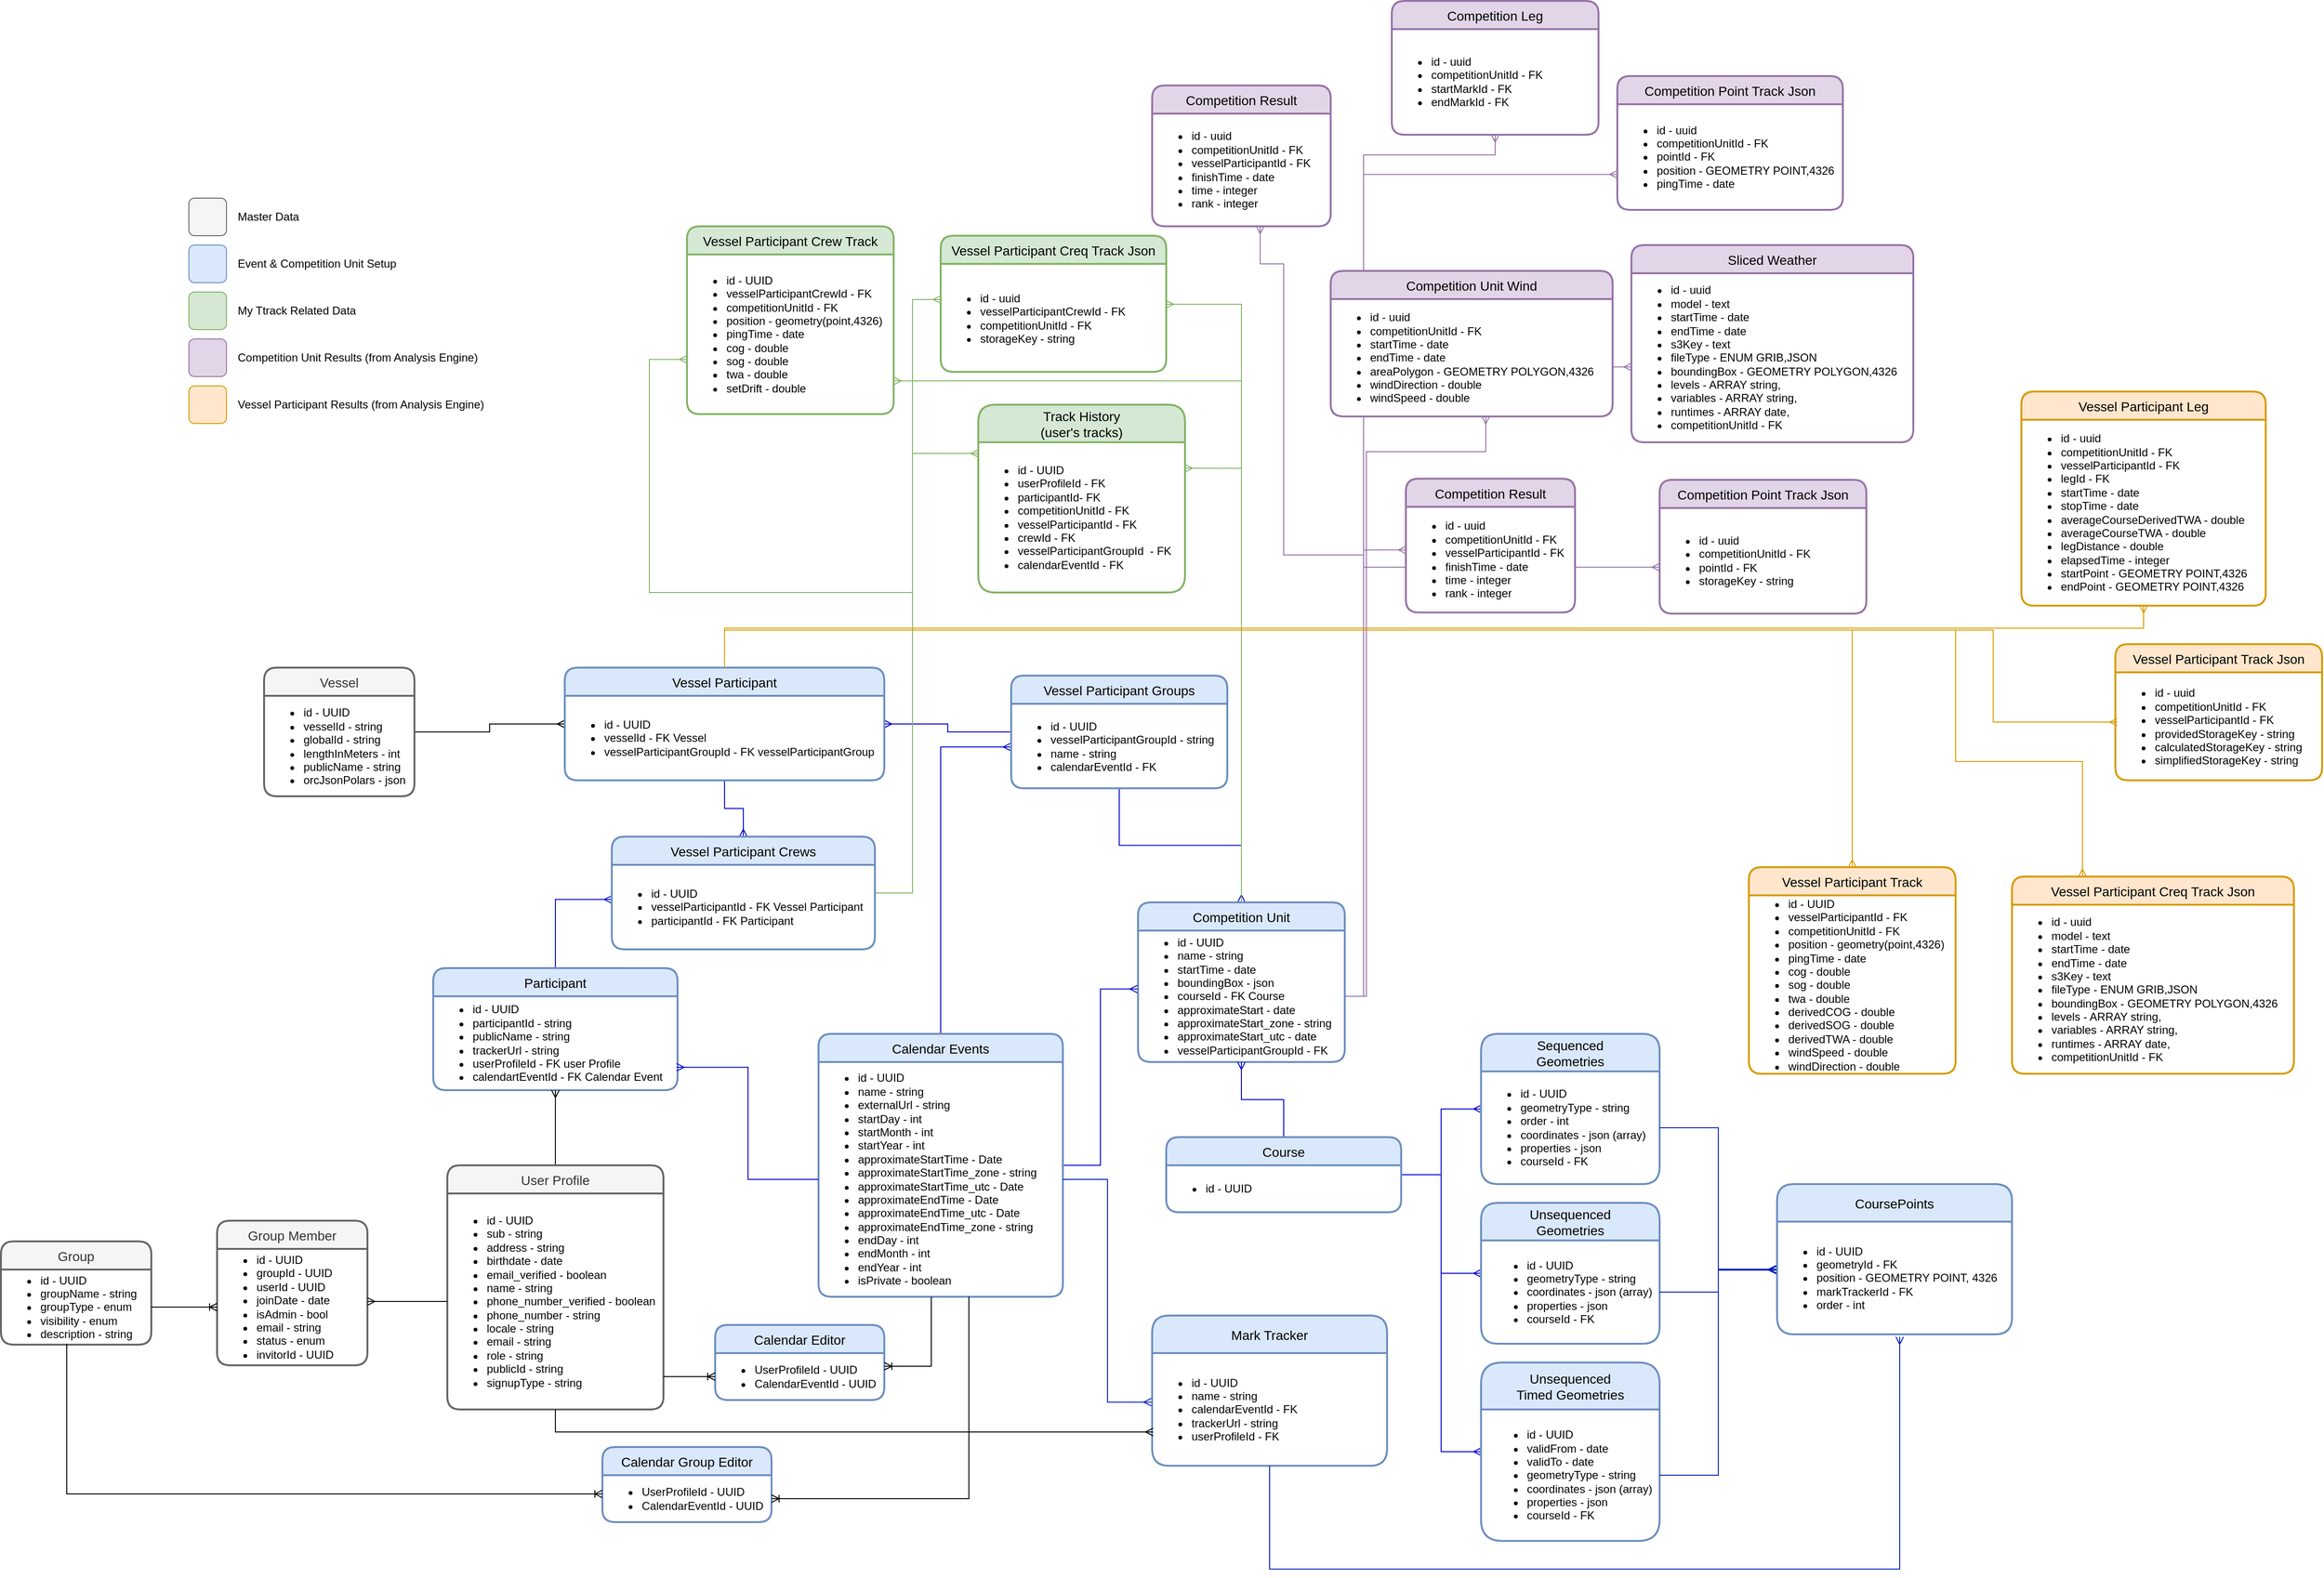 <mxfile version="15.6.1" type="browser"><diagram id="WmywexzCL6iIWD9VYVAg" name="Page-1"><mxGraphModel dx="2912" dy="1122" grid="1" gridSize="10" guides="1" tooltips="1" connect="1" arrows="1" fold="1" page="1" pageScale="1" pageWidth="850" pageHeight="1100" math="0" shadow="0"><root><mxCell id="0"/><mxCell id="1" parent="0"/><mxCell id="kNuiL7cJ9VpZpc-rgy31-1" style="edgeStyle=orthogonalEdgeStyle;rounded=0;orthogonalLoop=1;jettySize=auto;html=1;entryX=0;entryY=0.5;entryDx=0;entryDy=0;endArrow=ERmany;endFill=0;" parent="1" source="kNuiL7cJ9VpZpc-rgy31-2" target="kNuiL7cJ9VpZpc-rgy31-69" edge="1"><mxGeometry relative="1" as="geometry"/></mxCell><mxCell id="kNuiL7cJ9VpZpc-rgy31-2" value="Vessel" style="swimlane;childLayout=stackLayout;horizontal=1;startSize=30;horizontalStack=0;rounded=1;fontSize=14;fontStyle=0;strokeWidth=2;resizeParent=0;resizeLast=1;shadow=0;dashed=0;align=center;expand=1;treeFolding=0;fillColor=#f5f5f5;strokeColor=#666666;swimlaneFillColor=#ffffff;fontColor=#333333;" parent="1" vertex="1"><mxGeometry x="-90" y="900" width="160" height="137" as="geometry"><mxRectangle y="160" width="60" height="30" as="alternateBounds"/></mxGeometry></mxCell><mxCell id="kNuiL7cJ9VpZpc-rgy31-3" value="&lt;ul&gt;&lt;li&gt;id - UUID&lt;/li&gt;&lt;li&gt;vesselId - string&lt;/li&gt;&lt;li&gt;globalId - string&lt;/li&gt;&lt;li&gt;lengthInMeters - int&lt;/li&gt;&lt;li&gt;publicName - string&lt;/li&gt;&lt;li&gt;orcJsonPolars - json&lt;/li&gt;&lt;/ul&gt;" style="text;html=1;align=left;verticalAlign=middle;resizable=0;points=[];autosize=1;" parent="kNuiL7cJ9VpZpc-rgy31-2" vertex="1"><mxGeometry y="30" width="160" height="107" as="geometry"/></mxCell><mxCell id="kNuiL7cJ9VpZpc-rgy31-4" style="edgeStyle=orthogonalEdgeStyle;rounded=0;orthogonalLoop=1;jettySize=auto;html=1;entryX=1;entryY=0.5;entryDx=0;entryDy=0;endArrow=ERmany;endFill=0;strokeColor=#0000CC;" parent="1" source="kNuiL7cJ9VpZpc-rgy31-81" target="kNuiL7cJ9VpZpc-rgy31-69" edge="1"><mxGeometry relative="1" as="geometry"/></mxCell><mxCell id="kNuiL7cJ9VpZpc-rgy31-5" style="edgeStyle=orthogonalEdgeStyle;rounded=0;orthogonalLoop=1;jettySize=auto;html=1;entryX=0.5;entryY=1;entryDx=0;entryDy=0;startArrow=ERmany;startFill=0;endArrow=none;endFill=0;strokeColor=#0000CC;" parent="1" source="kNuiL7cJ9VpZpc-rgy31-13" target="kNuiL7cJ9VpZpc-rgy31-81" edge="1"><mxGeometry relative="1" as="geometry"/></mxCell><mxCell id="kNuiL7cJ9VpZpc-rgy31-6" style="edgeStyle=orthogonalEdgeStyle;rounded=0;orthogonalLoop=1;jettySize=auto;html=1;entryX=1;entryY=0.173;entryDx=0;entryDy=0;entryPerimeter=0;endArrow=ERmany;endFill=0;strokeColor=#82b366;fillColor=#d5e8d4;" parent="1" source="kNuiL7cJ9VpZpc-rgy31-13" target="kNuiL7cJ9VpZpc-rgy31-44" edge="1"><mxGeometry relative="1" as="geometry"><Array as="points"><mxPoint x="950" y="688"/></Array></mxGeometry></mxCell><mxCell id="kNuiL7cJ9VpZpc-rgy31-7" style="edgeStyle=orthogonalEdgeStyle;rounded=0;orthogonalLoop=1;jettySize=auto;html=1;entryX=1;entryY=0.374;entryDx=0;entryDy=0;entryPerimeter=0;endArrow=ERmany;endFill=0;strokeColor=#82b366;fillColor=#d5e8d4;" parent="1" source="kNuiL7cJ9VpZpc-rgy31-13" target="kNuiL7cJ9VpZpc-rgy31-54" edge="1"><mxGeometry relative="1" as="geometry"/></mxCell><mxCell id="kNuiL7cJ9VpZpc-rgy31-8" style="edgeStyle=orthogonalEdgeStyle;rounded=0;orthogonalLoop=1;jettySize=auto;html=1;entryX=1;entryY=0.792;entryDx=0;entryDy=0;entryPerimeter=0;endArrow=ERmany;endFill=0;strokeColor=#82b366;fillColor=#d5e8d4;" parent="1" source="kNuiL7cJ9VpZpc-rgy31-13" target="kNuiL7cJ9VpZpc-rgy31-46" edge="1"><mxGeometry relative="1" as="geometry"><Array as="points"><mxPoint x="950" y="595"/></Array></mxGeometry></mxCell><mxCell id="kNuiL7cJ9VpZpc-rgy31-9" style="edgeStyle=orthogonalEdgeStyle;rounded=0;orthogonalLoop=1;jettySize=auto;html=1;endArrow=ERmany;endFill=0;strokeColor=#9673a6;fillColor=#e1d5e7;" parent="1" source="kNuiL7cJ9VpZpc-rgy31-13" target="kNuiL7cJ9VpZpc-rgy31-79" edge="1"><mxGeometry relative="1" as="geometry"><mxPoint x="1210" y="640" as="targetPoint"/><Array as="points"><mxPoint x="1083" y="1250"/><mxPoint x="1083" y="670"/><mxPoint x="1210" y="670"/></Array></mxGeometry></mxCell><mxCell id="kNuiL7cJ9VpZpc-rgy31-10" style="edgeStyle=orthogonalEdgeStyle;rounded=0;orthogonalLoop=1;jettySize=auto;html=1;endArrow=ERmany;endFill=0;strokeColor=#9673a6;fillColor=#e1d5e7;" parent="1" source="kNuiL7cJ9VpZpc-rgy31-13" target="kNuiL7cJ9VpZpc-rgy31-77" edge="1"><mxGeometry relative="1" as="geometry"><mxPoint x="999" y="403" as="targetPoint"/><Array as="points"><mxPoint x="1080" y="1250"/><mxPoint x="1080" y="780"/><mxPoint x="995" y="780"/><mxPoint x="995" y="470"/><mxPoint x="970" y="470"/></Array></mxGeometry></mxCell><mxCell id="kNuiL7cJ9VpZpc-rgy31-11" style="edgeStyle=orthogonalEdgeStyle;rounded=0;orthogonalLoop=1;jettySize=auto;html=1;entryX=0;entryY=0.664;entryDx=0;entryDy=0;entryPerimeter=0;endArrow=ERmany;endFill=0;strokeColor=#9673a6;fillColor=#e1d5e7;" parent="1" source="kNuiL7cJ9VpZpc-rgy31-13" target="kNuiL7cJ9VpZpc-rgy31-62" edge="1"><mxGeometry relative="1" as="geometry"><Array as="points"><mxPoint x="1080" y="1250"/><mxPoint x="1080" y="375"/></Array></mxGeometry></mxCell><mxCell id="kNuiL7cJ9VpZpc-rgy31-12" style="edgeStyle=orthogonalEdgeStyle;rounded=0;orthogonalLoop=1;jettySize=auto;html=1;entryX=0;entryY=0.554;entryDx=0;entryDy=0;entryPerimeter=0;endArrow=ERmany;endFill=0;strokeColor=#9673a6;fillColor=#e1d5e7;" parent="1" source="kNuiL7cJ9VpZpc-rgy31-13" target="kNuiL7cJ9VpZpc-rgy31-56" edge="1"><mxGeometry relative="1" as="geometry"><Array as="points"><mxPoint x="1080" y="1250"/><mxPoint x="1080" y="580"/></Array></mxGeometry></mxCell><mxCell id="kNuiL7cJ9VpZpc-rgy31-13" value="Competition Unit" style="swimlane;childLayout=stackLayout;horizontal=1;startSize=30;horizontalStack=0;rounded=1;fontSize=14;fontStyle=0;strokeWidth=2;resizeParent=0;resizeLast=1;shadow=0;dashed=0;align=center;expand=1;treeFolding=0;fillColor=#dae8fc;strokeColor=#6c8ebf;swimlaneFillColor=#ffffff;" parent="1" vertex="1"><mxGeometry x="840" y="1150" width="220" height="170" as="geometry"/></mxCell><mxCell id="kNuiL7cJ9VpZpc-rgy31-14" value="&lt;ul&gt;&lt;li&gt;id - UUID&lt;/li&gt;&lt;li&gt;name - string&lt;/li&gt;&lt;li&gt;startTime - date&lt;/li&gt;&lt;li&gt;boundingBox - json&lt;/li&gt;&lt;li&gt;courseId - FK Course&lt;/li&gt;&lt;li&gt;approximateStart - date&lt;/li&gt;&lt;li&gt;approximateStart_zone - string&lt;/li&gt;&lt;li&gt;approximateStart_utc - date&lt;/li&gt;&lt;li&gt;vesselParticipantGroupId - FK&amp;nbsp;&lt;/li&gt;&lt;/ul&gt;" style="text;html=1;align=left;verticalAlign=middle;resizable=0;points=[];autosize=1;" parent="kNuiL7cJ9VpZpc-rgy31-13" vertex="1"><mxGeometry y="30" width="220" height="140" as="geometry"/></mxCell><mxCell id="kNuiL7cJ9VpZpc-rgy31-15" style="edgeStyle=orthogonalEdgeStyle;rounded=0;orthogonalLoop=1;jettySize=auto;html=1;entryX=-0.003;entryY=0.445;entryDx=0;entryDy=0;entryPerimeter=0;endArrow=ERmany;endFill=0;strokeColor=#0000CC;" parent="1" source="kNuiL7cJ9VpZpc-rgy31-17" target="kNuiL7cJ9VpZpc-rgy31-14" edge="1"><mxGeometry relative="1" as="geometry"/></mxCell><mxCell id="kNuiL7cJ9VpZpc-rgy31-16" style="edgeStyle=orthogonalEdgeStyle;rounded=0;orthogonalLoop=1;jettySize=auto;html=1;entryX=-0.002;entryY=0.511;entryDx=0;entryDy=0;entryPerimeter=0;endArrow=ERmany;endFill=0;strokeColor=#0000CC;" parent="1" source="kNuiL7cJ9VpZpc-rgy31-17" target="kNuiL7cJ9VpZpc-rgy31-82" edge="1"><mxGeometry relative="1" as="geometry"/></mxCell><mxCell id="kNuiL7cJ9VpZpc-rgy31-17" value="Calendar Events" style="swimlane;childLayout=stackLayout;horizontal=1;startSize=30;horizontalStack=0;rounded=1;fontSize=14;fontStyle=0;strokeWidth=2;resizeParent=0;resizeLast=1;shadow=0;dashed=0;align=center;expand=1;treeFolding=0;fillColor=#dae8fc;strokeColor=#6c8ebf;swimlaneFillColor=#ffffff;" parent="1" vertex="1"><mxGeometry x="500" y="1290" width="260" height="280" as="geometry"><mxRectangle x="200" y="360" width="130" height="30" as="alternateBounds"/></mxGeometry></mxCell><mxCell id="kNuiL7cJ9VpZpc-rgy31-18" value="&lt;ul&gt;&lt;li&gt;id - UUID&lt;/li&gt;&lt;li&gt;name - string&lt;/li&gt;&lt;li&gt;externalUrl - string&lt;/li&gt;&lt;li&gt;startDay - int&lt;/li&gt;&lt;li&gt;startMonth - int&lt;/li&gt;&lt;li&gt;startYear - int&lt;/li&gt;&lt;li&gt;approximateStartTime - Date&lt;/li&gt;&lt;li&gt;approximateStartTime_zone - string&lt;/li&gt;&lt;li&gt;approximateStartTime_utc - Date&lt;/li&gt;&lt;li&gt;approximateEndTime - Date&lt;/li&gt;&lt;li&gt;approximateEndTime_utc - Date&lt;/li&gt;&lt;li&gt;approximateEndTime_zone - string&lt;/li&gt;&lt;li&gt;endDay - int&lt;/li&gt;&lt;li&gt;endMonth - int&lt;/li&gt;&lt;li&gt;endYear - int&lt;br&gt;&lt;/li&gt;&lt;li&gt;isPrivate - boolean&lt;/li&gt;&lt;/ul&gt;" style="text;html=1;align=left;verticalAlign=middle;resizable=0;points=[];autosize=1;" parent="kNuiL7cJ9VpZpc-rgy31-17" vertex="1"><mxGeometry y="30" width="260" height="250" as="geometry"/></mxCell><mxCell id="kNuiL7cJ9VpZpc-rgy31-19" style="edgeStyle=orthogonalEdgeStyle;rounded=0;orthogonalLoop=1;jettySize=auto;html=1;entryX=0.5;entryY=1;entryDx=0;entryDy=0;endArrow=ERmany;endFill=0;strokeColor=#0000CC;" parent="1" source="kNuiL7cJ9VpZpc-rgy31-23" target="kNuiL7cJ9VpZpc-rgy31-13" edge="1"><mxGeometry relative="1" as="geometry"/></mxCell><mxCell id="kNuiL7cJ9VpZpc-rgy31-20" style="edgeStyle=orthogonalEdgeStyle;rounded=0;orthogonalLoop=1;jettySize=auto;html=1;entryX=0;entryY=0.5;entryDx=0;entryDy=0;endArrow=ERmany;endFill=0;strokeColor=#0000CC;" parent="1" source="kNuiL7cJ9VpZpc-rgy31-23" target="kNuiL7cJ9VpZpc-rgy31-25" edge="1"><mxGeometry relative="1" as="geometry"/></mxCell><mxCell id="kNuiL7cJ9VpZpc-rgy31-21" style="edgeStyle=orthogonalEdgeStyle;rounded=0;orthogonalLoop=1;jettySize=auto;html=1;entryX=0;entryY=0.5;entryDx=0;entryDy=0;startArrow=none;startFill=0;endArrow=ERmany;endFill=0;strokeColor=#0000CC;" parent="1" source="kNuiL7cJ9VpZpc-rgy31-23" target="kNuiL7cJ9VpZpc-rgy31-33" edge="1"><mxGeometry relative="1" as="geometry"/></mxCell><mxCell id="kNuiL7cJ9VpZpc-rgy31-22" style="edgeStyle=orthogonalEdgeStyle;rounded=0;orthogonalLoop=1;jettySize=auto;html=1;entryX=0;entryY=0.5;entryDx=0;entryDy=0;startArrow=none;startFill=0;endArrow=ERmany;endFill=0;strokeColor=#0000CC;" parent="1" source="kNuiL7cJ9VpZpc-rgy31-23" target="kNuiL7cJ9VpZpc-rgy31-35" edge="1"><mxGeometry relative="1" as="geometry"/></mxCell><mxCell id="kNuiL7cJ9VpZpc-rgy31-23" value="Course" style="swimlane;childLayout=stackLayout;horizontal=1;startSize=30;horizontalStack=0;rounded=1;fontSize=14;fontStyle=0;strokeWidth=2;resizeParent=0;resizeLast=1;shadow=0;dashed=0;align=center;expand=1;treeFolding=0;fillColor=#dae8fc;strokeColor=#6c8ebf;swimlaneFillColor=#ffffff;" parent="1" vertex="1"><mxGeometry x="870" y="1400" width="250" height="80" as="geometry"/></mxCell><mxCell id="kNuiL7cJ9VpZpc-rgy31-24" value="&lt;ul&gt;&lt;li&gt;id - UUID&lt;/li&gt;&lt;/ul&gt;" style="text;html=1;align=left;verticalAlign=middle;resizable=0;points=[];autosize=1;" parent="kNuiL7cJ9VpZpc-rgy31-23" vertex="1"><mxGeometry y="30" width="250" height="50" as="geometry"/></mxCell><mxCell id="kNuiL7cJ9VpZpc-rgy31-25" value="Sequenced&#10;Geometries" style="swimlane;childLayout=stackLayout;horizontal=1;startSize=40;horizontalStack=0;rounded=1;fontSize=14;fontStyle=0;strokeWidth=2;resizeParent=0;resizeLast=1;shadow=0;dashed=0;align=center;expand=1;treeFolding=0;fillColor=#dae8fc;strokeColor=#6c8ebf;swimlaneFillColor=#ffffff;" parent="1" vertex="1"><mxGeometry x="1205" y="1290" width="190" height="160" as="geometry"/></mxCell><mxCell id="kNuiL7cJ9VpZpc-rgy31-26" value="&lt;ul&gt;&lt;li&gt;id - UUID&lt;/li&gt;&lt;li&gt;geometryType - string&lt;/li&gt;&lt;li&gt;order - int&lt;/li&gt;&lt;li&gt;coordinates - json (array)&lt;/li&gt;&lt;li&gt;properties - json&lt;/li&gt;&lt;li&gt;courseId - FK&lt;/li&gt;&lt;/ul&gt;" style="text;html=1;align=left;verticalAlign=middle;resizable=0;points=[];autosize=1;" parent="kNuiL7cJ9VpZpc-rgy31-25" vertex="1"><mxGeometry y="40" width="190" height="120" as="geometry"/></mxCell><mxCell id="kNuiL7cJ9VpZpc-rgy31-27" style="edgeStyle=orthogonalEdgeStyle;rounded=0;orthogonalLoop=1;jettySize=auto;html=1;entryX=0;entryY=0.41;entryDx=0;entryDy=0;entryPerimeter=0;endArrow=ERmany;endFill=0;strokeColor=#0000CC;" parent="1" source="kNuiL7cJ9VpZpc-rgy31-28" target="kNuiL7cJ9VpZpc-rgy31-41" edge="1"><mxGeometry relative="1" as="geometry"/></mxCell><mxCell id="kNuiL7cJ9VpZpc-rgy31-28" value="Participant" style="swimlane;childLayout=stackLayout;horizontal=1;startSize=30;horizontalStack=0;rounded=1;fontSize=14;fontStyle=0;strokeWidth=2;resizeParent=0;resizeLast=1;shadow=0;dashed=0;align=center;expand=1;treeFolding=0;fillColor=#dae8fc;strokeColor=#6c8ebf;swimlaneFillColor=#ffffff;" parent="1" vertex="1"><mxGeometry x="90" y="1220" width="260" height="130" as="geometry"><mxRectangle x="40" y="360" width="60" height="30" as="alternateBounds"/></mxGeometry></mxCell><mxCell id="kNuiL7cJ9VpZpc-rgy31-29" value="&lt;ul&gt;&lt;li&gt;id - UUID&lt;/li&gt;&lt;li&gt;participantId - string&lt;/li&gt;&lt;li&gt;publicName - string&lt;/li&gt;&lt;li&gt;trackerUrl - string&lt;/li&gt;&lt;li&gt;userProfileId - FK user Profile&lt;/li&gt;&lt;li&gt;calendartEventId - FK Calendar Event&lt;/li&gt;&lt;/ul&gt;" style="text;html=1;align=left;verticalAlign=middle;resizable=0;points=[];autosize=1;" parent="kNuiL7cJ9VpZpc-rgy31-28" vertex="1"><mxGeometry y="30" width="260" height="100" as="geometry"/></mxCell><mxCell id="kNuiL7cJ9VpZpc-rgy31-30" style="edgeStyle=orthogonalEdgeStyle;rounded=0;orthogonalLoop=1;jettySize=auto;html=1;entryX=0.5;entryY=1;entryDx=0;entryDy=0;endArrow=ERmany;endFill=0;" parent="1" source="kNuiL7cJ9VpZpc-rgy31-31" target="kNuiL7cJ9VpZpc-rgy31-28" edge="1"><mxGeometry relative="1" as="geometry"/></mxCell><mxCell id="kNuiL7cJ9VpZpc-rgy31-31" value="User Profile" style="swimlane;childLayout=stackLayout;horizontal=1;startSize=30;horizontalStack=0;rounded=1;fontSize=14;fontStyle=0;strokeWidth=2;resizeParent=0;resizeLast=1;shadow=0;dashed=0;align=center;expand=1;treeFolding=0;fillColor=#f5f5f5;strokeColor=#666666;swimlaneFillColor=#ffffff;fontColor=#333333;" parent="1" vertex="1"><mxGeometry x="105" y="1430" width="230" height="260" as="geometry"><mxRectangle y="160" width="60" height="30" as="alternateBounds"/></mxGeometry></mxCell><mxCell id="kNuiL7cJ9VpZpc-rgy31-32" value="&lt;ul&gt;&lt;li&gt;id - UUID&lt;/li&gt;&lt;li&gt;sub - string&lt;/li&gt;&lt;li&gt;address - string&lt;/li&gt;&lt;li&gt;birthdate - date&lt;/li&gt;&lt;li&gt;email_verified - boolean&lt;/li&gt;&lt;li&gt;name - string&lt;/li&gt;&lt;li&gt;phone_number_verified - boolean&lt;/li&gt;&lt;li&gt;phone_number - string&lt;/li&gt;&lt;li&gt;locale - string&lt;/li&gt;&lt;li&gt;email - string&lt;/li&gt;&lt;li&gt;role - string&lt;/li&gt;&lt;li&gt;publicId - string&lt;/li&gt;&lt;li&gt;signupType - string&lt;/li&gt;&lt;/ul&gt;" style="text;html=1;align=left;verticalAlign=middle;resizable=0;points=[];autosize=1;" parent="kNuiL7cJ9VpZpc-rgy31-31" vertex="1"><mxGeometry y="30" width="230" height="230" as="geometry"/></mxCell><mxCell id="kNuiL7cJ9VpZpc-rgy31-33" value="Unsequenced&#10;Geometries" style="swimlane;childLayout=stackLayout;horizontal=1;startSize=40;horizontalStack=0;rounded=1;fontSize=14;fontStyle=0;strokeWidth=2;resizeParent=0;resizeLast=1;shadow=0;dashed=0;align=center;expand=1;treeFolding=0;fillColor=#dae8fc;strokeColor=#6c8ebf;swimlaneFillColor=#ffffff;" parent="1" vertex="1"><mxGeometry x="1205" y="1470" width="190" height="150" as="geometry"/></mxCell><mxCell id="kNuiL7cJ9VpZpc-rgy31-34" value="&lt;ul style=&quot;text-align: left&quot;&gt;&lt;li&gt;id - UUID&lt;/li&gt;&lt;li&gt;geometryType - string&lt;/li&gt;&lt;li&gt;coordinates - json (array)&lt;/li&gt;&lt;li&gt;properties - json&lt;/li&gt;&lt;li&gt;courseId - FK&lt;/li&gt;&lt;/ul&gt;" style="text;html=1;align=center;verticalAlign=middle;resizable=0;points=[];autosize=1;" parent="kNuiL7cJ9VpZpc-rgy31-33" vertex="1"><mxGeometry y="40" width="190" height="110" as="geometry"/></mxCell><mxCell id="kNuiL7cJ9VpZpc-rgy31-35" value="Unsequenced &#10;Timed Geometries" style="swimlane;childLayout=stackLayout;horizontal=1;startSize=50;horizontalStack=0;rounded=1;fontSize=14;fontStyle=0;strokeWidth=2;resizeParent=0;resizeLast=1;shadow=0;dashed=0;align=center;expand=1;treeFolding=0;fillColor=#dae8fc;strokeColor=#6c8ebf;swimlaneFillColor=#ffffff;" parent="1" vertex="1"><mxGeometry x="1205" y="1640" width="190" height="190" as="geometry"/></mxCell><mxCell id="kNuiL7cJ9VpZpc-rgy31-36" value="&lt;ul style=&quot;text-align: left&quot;&gt;&lt;li&gt;id - UUID&lt;/li&gt;&lt;li&gt;validFrom - date&lt;br&gt;&lt;/li&gt;&lt;li&gt;validTo - date&lt;br&gt;&lt;/li&gt;&lt;li&gt;geometryType - string&lt;/li&gt;&lt;li&gt;coordinates - json (array)&lt;/li&gt;&lt;li&gt;properties - json&lt;/li&gt;&lt;li&gt;courseId - FK&lt;/li&gt;&lt;/ul&gt;" style="text;html=1;align=center;verticalAlign=middle;resizable=0;points=[];autosize=1;" parent="kNuiL7cJ9VpZpc-rgy31-35" vertex="1"><mxGeometry y="50" width="190" height="140" as="geometry"/></mxCell><mxCell id="kNuiL7cJ9VpZpc-rgy31-37" style="edgeStyle=orthogonalEdgeStyle;rounded=0;orthogonalLoop=1;jettySize=auto;html=1;startArrow=ERmany;startFill=0;endArrow=none;endFill=0;strokeColor=#0000CC;" parent="1" source="kNuiL7cJ9VpZpc-rgy31-40" target="kNuiL7cJ9VpZpc-rgy31-70" edge="1"><mxGeometry relative="1" as="geometry"/></mxCell><mxCell id="kNuiL7cJ9VpZpc-rgy31-38" style="edgeStyle=orthogonalEdgeStyle;rounded=0;orthogonalLoop=1;jettySize=auto;html=1;entryX=0;entryY=0.074;entryDx=0;entryDy=0;entryPerimeter=0;endArrow=ERmany;endFill=0;strokeColor=#82b366;fillColor=#d5e8d4;" parent="1" source="kNuiL7cJ9VpZpc-rgy31-40" target="kNuiL7cJ9VpZpc-rgy31-44" edge="1"><mxGeometry relative="1" as="geometry"><Array as="points"><mxPoint x="600" y="1140"/><mxPoint x="600" y="672"/></Array></mxGeometry></mxCell><mxCell id="kNuiL7cJ9VpZpc-rgy31-39" style="edgeStyle=orthogonalEdgeStyle;rounded=0;orthogonalLoop=1;jettySize=auto;html=1;entryX=0;entryY=0.33;entryDx=0;entryDy=0;entryPerimeter=0;endArrow=ERmany;endFill=0;strokeColor=#82b366;fillColor=#d5e8d4;" parent="1" source="kNuiL7cJ9VpZpc-rgy31-40" target="kNuiL7cJ9VpZpc-rgy31-54" edge="1"><mxGeometry relative="1" as="geometry"><Array as="points"><mxPoint x="600" y="1140"/><mxPoint x="600" y="508"/></Array></mxGeometry></mxCell><mxCell id="kNuiL7cJ9VpZpc-rgy31-40" value="Vessel Participant Crews" style="swimlane;childLayout=stackLayout;horizontal=1;startSize=30;horizontalStack=0;rounded=1;fontSize=14;fontStyle=0;strokeWidth=2;resizeParent=0;resizeLast=1;shadow=0;dashed=0;align=center;expand=1;treeFolding=0;fillColor=#dae8fc;strokeColor=#6c8ebf;" parent="1" vertex="1"><mxGeometry x="280" y="1080" width="280" height="120" as="geometry"><mxRectangle x="240" y="160" width="130" height="30" as="alternateBounds"/></mxGeometry></mxCell><mxCell id="kNuiL7cJ9VpZpc-rgy31-41" value="&lt;ul&gt;&lt;li&gt;id - UUID&lt;/li&gt;&lt;li&gt;vesselParticipantId - FK Vessel Participant&lt;/li&gt;&lt;li&gt;participantId - FK Participant&lt;/li&gt;&lt;/ul&gt;" style="text;html=1;align=left;verticalAlign=middle;resizable=0;points=[];autosize=1;" parent="kNuiL7cJ9VpZpc-rgy31-40" vertex="1"><mxGeometry y="30" width="280" height="90" as="geometry"/></mxCell><mxCell id="kNuiL7cJ9VpZpc-rgy31-42" style="edgeStyle=orthogonalEdgeStyle;rounded=0;orthogonalLoop=1;jettySize=auto;html=1;entryX=0.996;entryY=0.756;entryDx=0;entryDy=0;entryPerimeter=0;endArrow=ERmany;endFill=0;strokeColor=#0000CC;" parent="1" source="kNuiL7cJ9VpZpc-rgy31-18" target="kNuiL7cJ9VpZpc-rgy31-29" edge="1"><mxGeometry relative="1" as="geometry"/></mxCell><mxCell id="kNuiL7cJ9VpZpc-rgy31-43" value="Track History&#10;(user's tracks)" style="swimlane;childLayout=stackLayout;horizontal=1;startSize=40;horizontalStack=0;rounded=1;fontSize=14;fontStyle=0;strokeWidth=2;resizeParent=0;resizeLast=1;shadow=0;dashed=0;align=center;expand=1;treeFolding=0;fillColor=#d5e8d4;strokeColor=#82b366;swimlaneFillColor=#ffffff;" parent="1" vertex="1"><mxGeometry x="670" y="620" width="220" height="200" as="geometry"/></mxCell><mxCell id="kNuiL7cJ9VpZpc-rgy31-44" value="&lt;ul&gt;&lt;li&gt;id - UUID&lt;/li&gt;&lt;li&gt;userProfileId - FK&lt;/li&gt;&lt;li&gt;participantId- FK&lt;br&gt;&lt;/li&gt;&lt;li&gt;competitionUnitId - FK&lt;br&gt;&lt;/li&gt;&lt;li&gt;vesselParticipantId - FK&lt;br&gt;&lt;/li&gt;&lt;li&gt;crewId - FK&lt;br&gt;&lt;/li&gt;&lt;li&gt;vesselParticipantGroupId&amp;nbsp; - FK&lt;br&gt;&lt;/li&gt;&lt;li&gt;calendarEventId - FK&lt;/li&gt;&lt;/ul&gt;" style="text;html=1;align=left;verticalAlign=middle;resizable=0;points=[];autosize=1;" parent="kNuiL7cJ9VpZpc-rgy31-43" vertex="1"><mxGeometry y="40" width="220" height="160" as="geometry"/></mxCell><mxCell id="kNuiL7cJ9VpZpc-rgy31-45" value="Vessel Participant Crew Track" style="swimlane;childLayout=stackLayout;horizontal=1;startSize=30;horizontalStack=0;rounded=1;fontSize=14;fontStyle=0;strokeWidth=2;resizeParent=0;resizeLast=1;shadow=0;dashed=0;align=center;expand=1;treeFolding=0;fillColor=#d5e8d4;strokeColor=#82b366;swimlaneFillColor=#ffffff;" parent="1" vertex="1"><mxGeometry x="360" y="430" width="220" height="200" as="geometry"/></mxCell><mxCell id="kNuiL7cJ9VpZpc-rgy31-46" value="&lt;ul&gt;&lt;li&gt;id - UUID&lt;/li&gt;&lt;li&gt;vesselParticipantCrewId - FK&lt;/li&gt;&lt;li&gt;competitionUnitId - FK&lt;br&gt;&lt;/li&gt;&lt;li&gt;position - geometry(point,4326)&lt;br&gt;&lt;/li&gt;&lt;li&gt;pingTime - date&lt;br&gt;&lt;/li&gt;&lt;li&gt;cog - double&lt;br&gt;&lt;/li&gt;&lt;li&gt;sog - double&lt;br&gt;&lt;/li&gt;&lt;li&gt;twa - double&lt;br&gt;&lt;/li&gt;&lt;li&gt;setDrift - double&lt;/li&gt;&lt;/ul&gt;" style="text;html=1;align=left;verticalAlign=middle;resizable=0;points=[];autosize=1;" parent="kNuiL7cJ9VpZpc-rgy31-45" vertex="1"><mxGeometry y="30" width="220" height="170" as="geometry"/></mxCell><mxCell id="kNuiL7cJ9VpZpc-rgy31-47" value="Vessel Participant Track" style="swimlane;childLayout=stackLayout;horizontal=1;startSize=30;horizontalStack=0;rounded=1;fontSize=14;fontStyle=0;strokeWidth=2;resizeParent=0;resizeLast=1;shadow=0;dashed=0;align=center;expand=1;treeFolding=0;fillColor=#ffe6cc;strokeColor=#d79b00;swimlaneFillColor=#ffffff;" parent="1" vertex="1"><mxGeometry x="1490" y="1112.5" width="220" height="220" as="geometry"/></mxCell><mxCell id="kNuiL7cJ9VpZpc-rgy31-48" value="&lt;ul&gt;&lt;li&gt;id - UUID&lt;/li&gt;&lt;li&gt;vesselParticipantId - FK&lt;/li&gt;&lt;li&gt;competitionUnitId - FK&lt;br&gt;&lt;/li&gt;&lt;li&gt;position - geometry(point,4326)&lt;br&gt;&lt;/li&gt;&lt;li&gt;pingTime - date&lt;br&gt;&lt;/li&gt;&lt;li&gt;cog - double&lt;br&gt;&lt;/li&gt;&lt;li&gt;sog - double&lt;br&gt;&lt;/li&gt;&lt;li&gt;twa - double&lt;br&gt;&lt;/li&gt;&lt;li&gt;derivedCOG - double&lt;/li&gt;&lt;li&gt;derivedSOG - double&lt;/li&gt;&lt;li&gt;derivedTWA - double&lt;/li&gt;&lt;li&gt;windSpeed - double&lt;/li&gt;&lt;li&gt;windDirection - double&lt;/li&gt;&lt;/ul&gt;" style="text;html=1;align=left;verticalAlign=middle;resizable=0;points=[];autosize=1;" parent="kNuiL7cJ9VpZpc-rgy31-47" vertex="1"><mxGeometry y="30" width="220" height="190" as="geometry"/></mxCell><mxCell id="kNuiL7cJ9VpZpc-rgy31-49" value="Vessel Participant Leg" style="swimlane;childLayout=stackLayout;horizontal=1;startSize=30;horizontalStack=0;rounded=1;fontSize=14;fontStyle=0;strokeWidth=2;resizeParent=0;resizeLast=1;shadow=0;dashed=0;align=center;expand=1;treeFolding=0;fillColor=#ffe6cc;strokeColor=#d79b00;swimlaneFillColor=#ffffff;" parent="1" vertex="1"><mxGeometry x="1780" y="606" width="260" height="228" as="geometry"/></mxCell><mxCell id="kNuiL7cJ9VpZpc-rgy31-50" value="&lt;ul&gt;&lt;li&gt;id - uuid&amp;nbsp;&amp;nbsp;&lt;/li&gt;&lt;li&gt;competitionUnitId - FK&amp;nbsp;&amp;nbsp;&lt;/li&gt;&lt;li&gt;vesselParticipantId - FK&lt;/li&gt;&lt;li&gt;legId - FK&amp;nbsp;&amp;nbsp;&lt;/li&gt;&lt;li&gt;startTime - date&amp;nbsp;&amp;nbsp;&lt;/li&gt;&lt;li&gt;stopTime - date&amp;nbsp;&amp;nbsp;&lt;/li&gt;&lt;li&gt;averageCourseDerivedTWA - double&amp;nbsp;&amp;nbsp;&lt;/li&gt;&lt;li&gt;averageCourseTWA - double&amp;nbsp;&amp;nbsp;&lt;/li&gt;&lt;li&gt;legDistance - double&amp;nbsp;&amp;nbsp;&lt;/li&gt;&lt;li&gt;elapsedTime - integer&amp;nbsp;&amp;nbsp;&lt;/li&gt;&lt;li&gt;startPoint - GEOMETRY POINT,4326&amp;nbsp;&amp;nbsp;&lt;/li&gt;&lt;li&gt;endPoint - GEOMETRY POINT,4326&lt;/li&gt;&lt;/ul&gt;" style="text;html=1;align=left;verticalAlign=middle;resizable=0;points=[];autosize=1;" parent="kNuiL7cJ9VpZpc-rgy31-49" vertex="1"><mxGeometry y="30" width="260" height="198" as="geometry"/></mxCell><mxCell id="kNuiL7cJ9VpZpc-rgy31-51" value="Vessel Participant Track Json" style="swimlane;childLayout=stackLayout;horizontal=1;startSize=30;horizontalStack=0;rounded=1;fontSize=14;fontStyle=0;strokeWidth=2;resizeParent=0;resizeLast=1;shadow=0;dashed=0;align=center;expand=1;treeFolding=0;fillColor=#ffe6cc;strokeColor=#d79b00;swimlaneFillColor=#ffffff;" parent="1" vertex="1"><mxGeometry x="1880" y="875" width="220" height="145" as="geometry"/></mxCell><mxCell id="kNuiL7cJ9VpZpc-rgy31-52" value="&lt;ul&gt;&lt;li&gt;id - uuid&amp;nbsp;&amp;nbsp;&lt;/li&gt;&lt;li&gt;competitionUnitId - FK&amp;nbsp;&amp;nbsp;&lt;/li&gt;&lt;li&gt;vesselParticipantId - FK&amp;nbsp;&lt;/li&gt;&lt;li&gt;providedStorageKey - string&amp;nbsp;&amp;nbsp;&lt;/li&gt;&lt;li&gt;calculatedStorageKey - string&amp;nbsp;&amp;nbsp;&lt;/li&gt;&lt;li&gt;simplifiedStorageKey - string&lt;br&gt;&lt;/li&gt;&lt;/ul&gt;" style="text;html=1;align=left;verticalAlign=middle;resizable=0;points=[];autosize=1;" parent="kNuiL7cJ9VpZpc-rgy31-51" vertex="1"><mxGeometry y="30" width="220" height="115" as="geometry"/></mxCell><mxCell id="kNuiL7cJ9VpZpc-rgy31-53" value="Vessel Participant Creq Track Json" style="swimlane;childLayout=stackLayout;horizontal=1;startSize=30;horizontalStack=0;rounded=1;fontSize=14;fontStyle=0;strokeWidth=2;resizeParent=0;resizeLast=1;shadow=0;dashed=0;align=center;expand=1;treeFolding=0;fillColor=#d5e8d4;strokeColor=#82b366;swimlaneFillColor=#ffffff;" parent="1" vertex="1"><mxGeometry x="630" y="440" width="240" height="145" as="geometry"/></mxCell><mxCell id="kNuiL7cJ9VpZpc-rgy31-54" value="&lt;ul&gt;&lt;li&gt;id - uuid&amp;nbsp;&amp;nbsp;&lt;/li&gt;&lt;li&gt;vesselParticipantCrewId - FK&amp;nbsp;&amp;nbsp;&lt;/li&gt;&lt;li&gt;competitionUnitId - FK&amp;nbsp;&amp;nbsp;&lt;/li&gt;&lt;li&gt;storageKey - string&lt;br&gt;&lt;/li&gt;&lt;/ul&gt;" style="text;html=1;align=left;verticalAlign=middle;resizable=0;points=[];autosize=1;" parent="kNuiL7cJ9VpZpc-rgy31-53" vertex="1"><mxGeometry y="30" width="240" height="115" as="geometry"/></mxCell><mxCell id="kNuiL7cJ9VpZpc-rgy31-55" value="Sliced Weather" style="swimlane;childLayout=stackLayout;horizontal=1;startSize=30;horizontalStack=0;rounded=1;fontSize=14;fontStyle=0;strokeWidth=2;resizeParent=0;resizeLast=1;shadow=0;dashed=0;align=center;expand=1;treeFolding=0;fillColor=#e1d5e7;strokeColor=#9673a6;swimlaneFillColor=#ffffff;" parent="1" vertex="1"><mxGeometry x="1365" y="450" width="300" height="210" as="geometry"/></mxCell><mxCell id="kNuiL7cJ9VpZpc-rgy31-56" value="&lt;ul&gt;&lt;li&gt;id - uuid&amp;nbsp;&amp;nbsp;&lt;/li&gt;&lt;li&gt;model - text&amp;nbsp;&amp;nbsp;&lt;/li&gt;&lt;li&gt;startTime - date&amp;nbsp;&amp;nbsp;&lt;/li&gt;&lt;li&gt;endTime - date&amp;nbsp;&amp;nbsp;&lt;/li&gt;&lt;li&gt;s3Key - text&amp;nbsp;&amp;nbsp;&lt;/li&gt;&lt;li&gt;fileType - ENUM GRIB,JSON&amp;nbsp;&amp;nbsp;&lt;/li&gt;&lt;li&gt;boundingBox - GEOMETRY POLYGON,4326&amp;nbsp;&amp;nbsp;&lt;/li&gt;&lt;li&gt;levels - ARRAY string,&amp;nbsp;&amp;nbsp;&lt;/li&gt;&lt;li&gt;variables - ARRAY string,&amp;nbsp;&amp;nbsp;&lt;/li&gt;&lt;li&gt;runtimes - ARRAY date,&amp;nbsp;&amp;nbsp;&lt;/li&gt;&lt;li&gt;competitionUnitId - FK&lt;br&gt;&lt;/li&gt;&lt;/ul&gt;" style="text;html=1;align=left;verticalAlign=middle;resizable=0;points=[];autosize=1;" parent="kNuiL7cJ9VpZpc-rgy31-55" vertex="1"><mxGeometry y="30" width="300" height="180" as="geometry"/></mxCell><mxCell id="kNuiL7cJ9VpZpc-rgy31-57" value="Vessel Participant Creq Track Json" style="swimlane;childLayout=stackLayout;horizontal=1;startSize=30;horizontalStack=0;rounded=1;fontSize=14;fontStyle=0;strokeWidth=2;resizeParent=0;resizeLast=1;shadow=0;dashed=0;align=center;expand=1;treeFolding=0;fillColor=#ffe6cc;strokeColor=#d79b00;swimlaneFillColor=#ffffff;" parent="1" vertex="1"><mxGeometry x="1770" y="1122.5" width="300" height="210" as="geometry"/></mxCell><mxCell id="kNuiL7cJ9VpZpc-rgy31-58" value="&lt;ul&gt;&lt;li&gt;id - uuid&amp;nbsp;&amp;nbsp;&lt;/li&gt;&lt;li&gt;model - text&amp;nbsp;&amp;nbsp;&lt;/li&gt;&lt;li&gt;startTime - date&amp;nbsp;&amp;nbsp;&lt;/li&gt;&lt;li&gt;endTime - date&amp;nbsp;&amp;nbsp;&lt;/li&gt;&lt;li&gt;s3Key - text&amp;nbsp;&amp;nbsp;&lt;/li&gt;&lt;li&gt;fileType - ENUM GRIB,JSON&amp;nbsp;&amp;nbsp;&lt;/li&gt;&lt;li&gt;boundingBox - GEOMETRY POLYGON,4326&amp;nbsp;&amp;nbsp;&lt;/li&gt;&lt;li&gt;levels - ARRAY string,&amp;nbsp;&amp;nbsp;&lt;/li&gt;&lt;li&gt;variables - ARRAY string,&amp;nbsp;&amp;nbsp;&lt;/li&gt;&lt;li&gt;runtimes - ARRAY date,&amp;nbsp;&amp;nbsp;&lt;/li&gt;&lt;li&gt;competitionUnitId - FK&lt;br&gt;&lt;/li&gt;&lt;/ul&gt;" style="text;html=1;align=left;verticalAlign=middle;resizable=0;points=[];autosize=1;" parent="kNuiL7cJ9VpZpc-rgy31-57" vertex="1"><mxGeometry y="30" width="300" height="180" as="geometry"/></mxCell><mxCell id="kNuiL7cJ9VpZpc-rgy31-59" value="Competition Point Track Json" style="swimlane;childLayout=stackLayout;horizontal=1;startSize=30;horizontalStack=0;rounded=1;fontSize=14;fontStyle=0;strokeWidth=2;resizeParent=0;resizeLast=1;shadow=0;dashed=0;align=center;expand=1;treeFolding=0;fillColor=#e1d5e7;strokeColor=#9673a6;swimlaneFillColor=#ffffff;" parent="1" vertex="1"><mxGeometry x="1395" y="700" width="220" height="142.5" as="geometry"/></mxCell><mxCell id="kNuiL7cJ9VpZpc-rgy31-60" value="&lt;ul&gt;&lt;li&gt;id - uuid&amp;nbsp;&amp;nbsp;&lt;/li&gt;&lt;li&gt;competitionUnitId - FK&amp;nbsp;&amp;nbsp;&lt;/li&gt;&lt;li&gt;pointId - FK&amp;nbsp;&amp;nbsp;&lt;/li&gt;&lt;li&gt;storageKey - string&lt;br&gt;&lt;/li&gt;&lt;/ul&gt;" style="text;html=1;align=left;verticalAlign=middle;resizable=0;points=[];autosize=1;" parent="kNuiL7cJ9VpZpc-rgy31-59" vertex="1"><mxGeometry y="30" width="220" height="112.5" as="geometry"/></mxCell><mxCell id="kNuiL7cJ9VpZpc-rgy31-61" value="Competition Point Track Json" style="swimlane;childLayout=stackLayout;horizontal=1;startSize=30;horizontalStack=0;rounded=1;fontSize=14;fontStyle=0;strokeWidth=2;resizeParent=0;resizeLast=1;shadow=0;dashed=0;align=center;expand=1;treeFolding=0;fillColor=#e1d5e7;strokeColor=#9673a6;swimlaneFillColor=#ffffff;" parent="1" vertex="1"><mxGeometry x="1350" y="270" width="240" height="142.5" as="geometry"/></mxCell><mxCell id="kNuiL7cJ9VpZpc-rgy31-62" value="&lt;ul&gt;&lt;li&gt;id - uuid&amp;nbsp;&amp;nbsp;&lt;/li&gt;&lt;li&gt;competitionUnitId - FK&amp;nbsp;&amp;nbsp;&lt;/li&gt;&lt;li&gt;pointId - FK&amp;nbsp;&amp;nbsp;&lt;/li&gt;&lt;li&gt;position - GEOMETRY POINT,4326&amp;nbsp;&amp;nbsp;&lt;/li&gt;&lt;li&gt;pingTime - date&lt;br&gt;&lt;/li&gt;&lt;/ul&gt;" style="text;html=1;align=left;verticalAlign=middle;resizable=0;points=[];autosize=1;" parent="kNuiL7cJ9VpZpc-rgy31-61" vertex="1"><mxGeometry y="30" width="240" height="112.5" as="geometry"/></mxCell><mxCell id="kNuiL7cJ9VpZpc-rgy31-63" value="Competition Leg" style="swimlane;childLayout=stackLayout;horizontal=1;startSize=30;horizontalStack=0;rounded=1;fontSize=14;fontStyle=0;strokeWidth=2;resizeParent=0;resizeLast=1;shadow=0;dashed=0;align=center;expand=1;treeFolding=0;fillColor=#e1d5e7;strokeColor=#9673a6;swimlaneFillColor=#ffffff;" parent="1" vertex="1"><mxGeometry x="1110" y="190" width="220" height="142.5" as="geometry"/></mxCell><mxCell id="kNuiL7cJ9VpZpc-rgy31-64" value="&lt;ul&gt;&lt;li&gt;id - uuid&amp;nbsp;&amp;nbsp;&lt;/li&gt;&lt;li&gt;competitionUnitId - FK&amp;nbsp;&amp;nbsp;&lt;/li&gt;&lt;li&gt;startMarkId - FK&amp;nbsp;&amp;nbsp;&lt;/li&gt;&lt;li&gt;endMarkId - FK&lt;br&gt;&lt;/li&gt;&lt;/ul&gt;" style="text;html=1;align=left;verticalAlign=middle;resizable=0;points=[];autosize=1;" parent="kNuiL7cJ9VpZpc-rgy31-63" vertex="1"><mxGeometry y="30" width="220" height="112.5" as="geometry"/></mxCell><mxCell id="kNuiL7cJ9VpZpc-rgy31-65" style="edgeStyle=orthogonalEdgeStyle;rounded=0;orthogonalLoop=1;jettySize=auto;html=1;entryX=0;entryY=0.657;entryDx=0;entryDy=0;entryPerimeter=0;endArrow=ERmany;endFill=0;strokeColor=#82b366;fillColor=#d5e8d4;" parent="1" source="kNuiL7cJ9VpZpc-rgy31-41" target="kNuiL7cJ9VpZpc-rgy31-46" edge="1"><mxGeometry relative="1" as="geometry"><Array as="points"><mxPoint x="600" y="1140"/><mxPoint x="600" y="820"/><mxPoint x="320" y="820"/><mxPoint x="320" y="572"/></Array></mxGeometry></mxCell><mxCell id="kNuiL7cJ9VpZpc-rgy31-66" style="edgeStyle=orthogonalEdgeStyle;rounded=0;orthogonalLoop=1;jettySize=auto;html=1;endArrow=ERmany;endFill=0;fillColor=#ffe6cc;strokeColor=#d79b00;" parent="1" source="kNuiL7cJ9VpZpc-rgy31-69" target="kNuiL7cJ9VpZpc-rgy31-50" edge="1"><mxGeometry relative="1" as="geometry"><mxPoint x="1900" y="858" as="targetPoint"/><Array as="points"><mxPoint x="400" y="858"/><mxPoint x="1910" y="858"/></Array></mxGeometry></mxCell><mxCell id="kNuiL7cJ9VpZpc-rgy31-67" style="edgeStyle=orthogonalEdgeStyle;rounded=0;orthogonalLoop=1;jettySize=auto;html=1;entryX=0.5;entryY=0;entryDx=0;entryDy=0;endArrow=ERmany;endFill=0;fillColor=#ffe6cc;strokeColor=#d79b00;" parent="1" source="kNuiL7cJ9VpZpc-rgy31-69" target="kNuiL7cJ9VpZpc-rgy31-47" edge="1"><mxGeometry relative="1" as="geometry"><Array as="points"><mxPoint x="400" y="860"/><mxPoint x="1600" y="860"/></Array></mxGeometry></mxCell><mxCell id="kNuiL7cJ9VpZpc-rgy31-68" style="edgeStyle=orthogonalEdgeStyle;rounded=0;orthogonalLoop=1;jettySize=auto;html=1;entryX=0.25;entryY=0;entryDx=0;entryDy=0;endArrow=ERmany;endFill=0;fillColor=#ffe6cc;strokeColor=#d79b00;" parent="1" source="kNuiL7cJ9VpZpc-rgy31-69" target="kNuiL7cJ9VpZpc-rgy31-57" edge="1"><mxGeometry relative="1" as="geometry"><Array as="points"><mxPoint x="400" y="860"/><mxPoint x="1710" y="860"/><mxPoint x="1710" y="1000"/><mxPoint x="1845" y="1000"/></Array></mxGeometry></mxCell><mxCell id="kNuiL7cJ9VpZpc-rgy31-69" value="Vessel Participant" style="swimlane;childLayout=stackLayout;horizontal=1;startSize=30;horizontalStack=0;rounded=1;fontSize=14;fontStyle=0;strokeWidth=2;resizeParent=0;resizeLast=1;shadow=0;dashed=0;align=center;expand=1;treeFolding=0;fillColor=#dae8fc;strokeColor=#6c8ebf;swimlaneFillColor=#ffffff;" parent="1" vertex="1"><mxGeometry x="230" y="900" width="340" height="120" as="geometry"><mxRectangle x="240" y="160" width="130" height="30" as="alternateBounds"/></mxGeometry></mxCell><mxCell id="kNuiL7cJ9VpZpc-rgy31-70" value="&lt;ul&gt;&lt;li&gt;id - UUID&lt;/li&gt;&lt;li&gt;vesselId - FK Vessel&lt;/li&gt;&lt;li&gt;vesselParticipantGroupId - FK vesselParticipantGroup&lt;/li&gt;&lt;/ul&gt;" style="text;html=1;align=left;verticalAlign=middle;resizable=0;points=[];autosize=1;" parent="kNuiL7cJ9VpZpc-rgy31-69" vertex="1"><mxGeometry y="30" width="340" height="90" as="geometry"/></mxCell><mxCell id="kNuiL7cJ9VpZpc-rgy31-71" style="edgeStyle=orthogonalEdgeStyle;rounded=0;orthogonalLoop=1;jettySize=auto;html=1;entryX=0;entryY=0.408;entryDx=0;entryDy=0;entryPerimeter=0;endArrow=ERmany;endFill=0;strokeColor=#9673a6;fillColor=#e1d5e7;" parent="1" source="kNuiL7cJ9VpZpc-rgy31-14" target="kNuiL7cJ9VpZpc-rgy31-75" edge="1"><mxGeometry relative="1" as="geometry"><Array as="points"><mxPoint x="1080" y="1250"/><mxPoint x="1080" y="775"/></Array></mxGeometry></mxCell><mxCell id="kNuiL7cJ9VpZpc-rgy31-72" style="edgeStyle=orthogonalEdgeStyle;rounded=0;orthogonalLoop=1;jettySize=auto;html=1;endArrow=ERmany;endFill=0;strokeColor=#9673a6;fillColor=#e1d5e7;" parent="1" source="kNuiL7cJ9VpZpc-rgy31-14" target="kNuiL7cJ9VpZpc-rgy31-64" edge="1"><mxGeometry relative="1" as="geometry"><Array as="points"><mxPoint x="1080" y="1250"/><mxPoint x="1080" y="354"/></Array></mxGeometry></mxCell><mxCell id="kNuiL7cJ9VpZpc-rgy31-73" style="edgeStyle=orthogonalEdgeStyle;rounded=0;orthogonalLoop=1;jettySize=auto;html=1;entryX=0;entryY=0.56;entryDx=0;entryDy=0;entryPerimeter=0;endArrow=ERmany;endFill=0;strokeColor=#9673a6;fillColor=#e1d5e7;" parent="1" source="kNuiL7cJ9VpZpc-rgy31-14" target="kNuiL7cJ9VpZpc-rgy31-60" edge="1"><mxGeometry relative="1" as="geometry"><Array as="points"><mxPoint x="1080" y="1250"/><mxPoint x="1080" y="793"/></Array></mxGeometry></mxCell><mxCell id="kNuiL7cJ9VpZpc-rgy31-74" value="Competition Result" style="swimlane;childLayout=stackLayout;horizontal=1;startSize=30;horizontalStack=0;rounded=1;fontSize=14;fontStyle=0;strokeWidth=2;resizeParent=0;resizeLast=1;shadow=0;dashed=0;align=center;expand=1;treeFolding=0;fillColor=#e1d5e7;strokeColor=#9673a6;swimlaneFillColor=#ffffff;" parent="1" vertex="1"><mxGeometry x="1125" y="698.75" width="180" height="142.5" as="geometry"/></mxCell><mxCell id="kNuiL7cJ9VpZpc-rgy31-75" value="&lt;ul&gt;&lt;li&gt;id - uuid&amp;nbsp;&amp;nbsp;&lt;/li&gt;&lt;li&gt;competitionUnitId - FK&amp;nbsp;&amp;nbsp;&lt;/li&gt;&lt;li&gt;vesselParticipantId - FK&amp;nbsp;&amp;nbsp;&lt;/li&gt;&lt;li&gt;finishTime - date&amp;nbsp;&amp;nbsp;&lt;/li&gt;&lt;li&gt;time - integer&amp;nbsp;&amp;nbsp;&lt;/li&gt;&lt;li&gt;rank - integer&lt;br&gt;&lt;/li&gt;&lt;/ul&gt;" style="text;html=1;align=left;verticalAlign=middle;resizable=0;points=[];autosize=1;" parent="kNuiL7cJ9VpZpc-rgy31-74" vertex="1"><mxGeometry y="30" width="180" height="112.5" as="geometry"/></mxCell><mxCell id="kNuiL7cJ9VpZpc-rgy31-76" value="Competition Result" style="swimlane;childLayout=stackLayout;horizontal=1;startSize=30;horizontalStack=0;rounded=1;fontSize=14;fontStyle=0;strokeWidth=2;resizeParent=0;resizeLast=1;shadow=0;dashed=0;align=center;expand=1;treeFolding=0;fillColor=#e1d5e7;strokeColor=#9673a6;swimlaneFillColor=#ffffff;" parent="1" vertex="1"><mxGeometry x="855" y="280" width="190" height="150" as="geometry"/></mxCell><mxCell id="kNuiL7cJ9VpZpc-rgy31-77" value="&lt;ul&gt;&lt;li&gt;id - uuid&amp;nbsp;&amp;nbsp;&lt;/li&gt;&lt;li&gt;competitionUnitId - FK&amp;nbsp;&amp;nbsp;&lt;/li&gt;&lt;li&gt;vesselParticipantId - FK&amp;nbsp;&amp;nbsp;&lt;/li&gt;&lt;li&gt;finishTime - date&amp;nbsp;&amp;nbsp;&lt;/li&gt;&lt;li&gt;time - integer&amp;nbsp;&amp;nbsp;&lt;/li&gt;&lt;li&gt;rank - integer&lt;br&gt;&lt;/li&gt;&lt;/ul&gt;" style="text;html=1;align=left;verticalAlign=middle;resizable=0;points=[];autosize=1;" parent="kNuiL7cJ9VpZpc-rgy31-76" vertex="1"><mxGeometry y="30" width="190" height="120" as="geometry"/></mxCell><mxCell id="kNuiL7cJ9VpZpc-rgy31-78" value="Competition Unit Wind" style="swimlane;childLayout=stackLayout;horizontal=1;startSize=30;horizontalStack=0;rounded=1;fontSize=14;fontStyle=0;strokeWidth=2;resizeParent=0;resizeLast=1;shadow=0;dashed=0;align=center;expand=1;treeFolding=0;fillColor=#e1d5e7;strokeColor=#9673a6;swimlaneFillColor=#ffffff;" parent="1" vertex="1"><mxGeometry x="1045" y="477.5" width="300" height="155" as="geometry"/></mxCell><mxCell id="kNuiL7cJ9VpZpc-rgy31-79" value="&lt;ul&gt;&lt;li&gt;id - uuid&amp;nbsp;&amp;nbsp;&lt;/li&gt;&lt;li&gt;competitionUnitId - FK&amp;nbsp;&amp;nbsp;&lt;/li&gt;&lt;li&gt;startTime - date&amp;nbsp;&amp;nbsp;&lt;/li&gt;&lt;li&gt;endTime - date&amp;nbsp;&amp;nbsp;&lt;/li&gt;&lt;li&gt;areaPolygon - GEOMETRY POLYGON,4326&amp;nbsp;&amp;nbsp;&lt;/li&gt;&lt;li&gt;windDirection - double&amp;nbsp;&amp;nbsp;&lt;/li&gt;&lt;li&gt;windSpeed - double&amp;nbsp;&lt;br&gt;&lt;/li&gt;&lt;/ul&gt;" style="text;html=1;align=left;verticalAlign=middle;resizable=0;points=[];autosize=1;" parent="kNuiL7cJ9VpZpc-rgy31-78" vertex="1"><mxGeometry y="30" width="300" height="125" as="geometry"/></mxCell><mxCell id="kNuiL7cJ9VpZpc-rgy31-80" style="edgeStyle=orthogonalEdgeStyle;rounded=0;orthogonalLoop=1;jettySize=auto;html=1;entryX=0.009;entryY=0.461;entryDx=0;entryDy=0;entryPerimeter=0;endArrow=ERmany;endFill=0;fillColor=#ffe6cc;exitX=0.5;exitY=0;exitDx=0;exitDy=0;strokeColor=#d79b00;" parent="1" source="kNuiL7cJ9VpZpc-rgy31-69" target="kNuiL7cJ9VpZpc-rgy31-52" edge="1"><mxGeometry relative="1" as="geometry"><mxPoint x="410" y="880" as="sourcePoint"/><Array as="points"><mxPoint x="400" y="860"/><mxPoint x="1750" y="860"/><mxPoint x="1750" y="958"/></Array></mxGeometry></mxCell><mxCell id="kNuiL7cJ9VpZpc-rgy31-81" value="Vessel Participant Groups" style="swimlane;childLayout=stackLayout;horizontal=1;startSize=30;horizontalStack=0;rounded=1;fontSize=14;fontStyle=0;strokeWidth=2;resizeParent=0;resizeLast=1;shadow=0;dashed=0;align=center;expand=1;treeFolding=0;fillColor=#dae8fc;strokeColor=#6c8ebf;swimlaneFillColor=#ffffff;" parent="1" vertex="1"><mxGeometry x="705" y="908.5" width="230" height="120" as="geometry"/></mxCell><mxCell id="kNuiL7cJ9VpZpc-rgy31-82" value="&lt;ul&gt;&lt;li&gt;id - UUID&lt;/li&gt;&lt;li&gt;vesselParticipantGroupId - string&lt;/li&gt;&lt;li&gt;name - string&lt;/li&gt;&lt;li&gt;calendarEventId - FK&lt;/li&gt;&lt;/ul&gt;" style="text;html=1;align=left;verticalAlign=middle;resizable=0;points=[];autosize=1;" parent="kNuiL7cJ9VpZpc-rgy31-81" vertex="1"><mxGeometry y="30" width="230" height="90" as="geometry"/></mxCell><mxCell id="kNuiL7cJ9VpZpc-rgy31-83" value="" style="group" parent="1" vertex="1" connectable="0"><mxGeometry x="-170" y="400" width="260" height="40" as="geometry"/></mxCell><mxCell id="kNuiL7cJ9VpZpc-rgy31-84" value="" style="rounded=1;whiteSpace=wrap;html=1;fillColor=#f5f5f5;strokeColor=#666666;fontColor=#333333;" parent="kNuiL7cJ9VpZpc-rgy31-83" vertex="1"><mxGeometry width="40" height="40" as="geometry"/></mxCell><mxCell id="kNuiL7cJ9VpZpc-rgy31-85" value="Master Data" style="text;html=1;strokeColor=none;fillColor=none;align=left;verticalAlign=middle;whiteSpace=wrap;rounded=0;" parent="kNuiL7cJ9VpZpc-rgy31-83" vertex="1"><mxGeometry x="50" y="10" width="210" height="20" as="geometry"/></mxCell><mxCell id="kNuiL7cJ9VpZpc-rgy31-86" value="" style="group" parent="1" vertex="1" connectable="0"><mxGeometry x="-170" y="450" width="260" height="40" as="geometry"/></mxCell><mxCell id="kNuiL7cJ9VpZpc-rgy31-87" value="" style="rounded=1;whiteSpace=wrap;html=1;fillColor=#dae8fc;strokeColor=#6c8ebf;" parent="kNuiL7cJ9VpZpc-rgy31-86" vertex="1"><mxGeometry width="40" height="40" as="geometry"/></mxCell><mxCell id="kNuiL7cJ9VpZpc-rgy31-88" value="Event &amp;amp; Competition Unit Setup" style="text;html=1;strokeColor=none;fillColor=none;align=left;verticalAlign=middle;whiteSpace=wrap;rounded=0;" parent="kNuiL7cJ9VpZpc-rgy31-86" vertex="1"><mxGeometry x="50" y="10" width="210" height="20" as="geometry"/></mxCell><mxCell id="kNuiL7cJ9VpZpc-rgy31-89" value="" style="group" parent="1" vertex="1" connectable="0"><mxGeometry x="-170" y="550" width="340" height="40" as="geometry"/></mxCell><mxCell id="kNuiL7cJ9VpZpc-rgy31-90" value="" style="rounded=1;whiteSpace=wrap;html=1;fillColor=#e1d5e7;strokeColor=#9673a6;" parent="kNuiL7cJ9VpZpc-rgy31-89" vertex="1"><mxGeometry width="40" height="40" as="geometry"/></mxCell><mxCell id="kNuiL7cJ9VpZpc-rgy31-91" value="Competition Unit Results (from Analysis Engine)" style="text;html=1;strokeColor=none;fillColor=none;align=left;verticalAlign=middle;whiteSpace=wrap;rounded=0;" parent="kNuiL7cJ9VpZpc-rgy31-89" vertex="1"><mxGeometry x="50" y="10" width="290" height="20" as="geometry"/></mxCell><mxCell id="kNuiL7cJ9VpZpc-rgy31-92" value="" style="group" parent="1" vertex="1" connectable="0"><mxGeometry x="-170" y="500" width="340" height="40" as="geometry"/></mxCell><mxCell id="kNuiL7cJ9VpZpc-rgy31-93" value="" style="rounded=1;whiteSpace=wrap;html=1;fillColor=#d5e8d4;strokeColor=#82b366;" parent="kNuiL7cJ9VpZpc-rgy31-92" vertex="1"><mxGeometry width="40" height="40" as="geometry"/></mxCell><mxCell id="kNuiL7cJ9VpZpc-rgy31-94" value="My Ttrack Related Data" style="text;html=1;strokeColor=none;fillColor=none;align=left;verticalAlign=middle;whiteSpace=wrap;rounded=0;" parent="kNuiL7cJ9VpZpc-rgy31-92" vertex="1"><mxGeometry x="50" y="10" width="290" height="20" as="geometry"/></mxCell><mxCell id="kNuiL7cJ9VpZpc-rgy31-95" value="" style="group" parent="1" vertex="1" connectable="0"><mxGeometry x="-170" y="600" width="340" height="40" as="geometry"/></mxCell><mxCell id="kNuiL7cJ9VpZpc-rgy31-96" value="" style="rounded=1;whiteSpace=wrap;html=1;fillColor=#ffe6cc;strokeColor=#d79b00;" parent="kNuiL7cJ9VpZpc-rgy31-95" vertex="1"><mxGeometry width="40" height="40" as="geometry"/></mxCell><mxCell id="kNuiL7cJ9VpZpc-rgy31-97" value="Vessel Participant Results (from Analysis Engine)" style="text;html=1;strokeColor=none;fillColor=none;align=left;verticalAlign=middle;whiteSpace=wrap;rounded=0;" parent="kNuiL7cJ9VpZpc-rgy31-95" vertex="1"><mxGeometry x="50" y="10" width="290" height="20" as="geometry"/></mxCell><mxCell id="kNuiL7cJ9VpZpc-rgy31-98" value="CoursePoints" style="swimlane;childLayout=stackLayout;horizontal=1;startSize=40;horizontalStack=0;rounded=1;fontSize=14;fontStyle=0;strokeWidth=2;resizeParent=0;resizeLast=1;shadow=0;dashed=0;align=center;expand=1;treeFolding=0;fillColor=#dae8fc;strokeColor=#6c8ebf;swimlaneFillColor=#ffffff;" parent="1" vertex="1"><mxGeometry x="1520" y="1450" width="250" height="160" as="geometry"/></mxCell><mxCell id="kNuiL7cJ9VpZpc-rgy31-99" value="&lt;ul&gt;&lt;li&gt;id - UUID&lt;/li&gt;&lt;li&gt;geometryId - FK&lt;/li&gt;&lt;li&gt;position - GEOMETRY POINT, 4326&lt;/li&gt;&lt;li&gt;markTrackerId - FK&lt;/li&gt;&lt;li&gt;order - int&lt;/li&gt;&lt;/ul&gt;" style="text;html=1;align=left;verticalAlign=middle;resizable=0;points=[];autosize=1;" parent="kNuiL7cJ9VpZpc-rgy31-98" vertex="1"><mxGeometry y="40" width="250" height="120" as="geometry"/></mxCell><mxCell id="kNuiL7cJ9VpZpc-rgy31-100" style="edgeStyle=orthogonalEdgeStyle;rounded=0;orthogonalLoop=1;jettySize=auto;html=1;entryX=-0.007;entryY=0.426;entryDx=0;entryDy=0;entryPerimeter=0;endArrow=ERmany;endFill=0;fillColor=#0050ef;strokeColor=#001DBC;" parent="1" source="kNuiL7cJ9VpZpc-rgy31-34" target="kNuiL7cJ9VpZpc-rgy31-99" edge="1"><mxGeometry relative="1" as="geometry"/></mxCell><mxCell id="kNuiL7cJ9VpZpc-rgy31-101" style="edgeStyle=orthogonalEdgeStyle;rounded=0;orthogonalLoop=1;jettySize=auto;html=1;entryX=-0.003;entryY=0.422;entryDx=0;entryDy=0;entryPerimeter=0;endArrow=ERmany;endFill=0;fillColor=#0050ef;strokeColor=#001DBC;" parent="1" source="kNuiL7cJ9VpZpc-rgy31-36" target="kNuiL7cJ9VpZpc-rgy31-99" edge="1"><mxGeometry relative="1" as="geometry"/></mxCell><mxCell id="kNuiL7cJ9VpZpc-rgy31-102" style="edgeStyle=orthogonalEdgeStyle;rounded=0;orthogonalLoop=1;jettySize=auto;html=1;entryX=-0.003;entryY=0.43;entryDx=0;entryDy=0;entryPerimeter=0;endArrow=ERmany;endFill=0;fillColor=#0050ef;strokeColor=#001DBC;" parent="1" source="kNuiL7cJ9VpZpc-rgy31-26" target="kNuiL7cJ9VpZpc-rgy31-99" edge="1"><mxGeometry relative="1" as="geometry"/></mxCell><mxCell id="kNuiL7cJ9VpZpc-rgy31-103" value="Mark Tracker" style="swimlane;childLayout=stackLayout;horizontal=1;startSize=40;horizontalStack=0;rounded=1;fontSize=14;fontStyle=0;strokeWidth=2;resizeParent=0;resizeLast=1;shadow=0;dashed=0;align=center;expand=1;treeFolding=0;fillColor=#dae8fc;strokeColor=#6c8ebf;swimlaneFillColor=#ffffff;" parent="1" vertex="1"><mxGeometry x="855" y="1590" width="250" height="160" as="geometry"/></mxCell><mxCell id="kNuiL7cJ9VpZpc-rgy31-104" value="&lt;ul&gt;&lt;li&gt;id - UUID&lt;/li&gt;&lt;li&gt;name - string&lt;/li&gt;&lt;li&gt;calendarEventId - FK&lt;/li&gt;&lt;li&gt;trackerUrl - string&lt;/li&gt;&lt;li&gt;userProfileId - FK&lt;/li&gt;&lt;/ul&gt;" style="text;html=1;align=left;verticalAlign=middle;resizable=0;points=[];autosize=1;" parent="kNuiL7cJ9VpZpc-rgy31-103" vertex="1"><mxGeometry y="40" width="250" height="120" as="geometry"/></mxCell><mxCell id="kNuiL7cJ9VpZpc-rgy31-105" style="edgeStyle=orthogonalEdgeStyle;rounded=0;orthogonalLoop=1;jettySize=auto;html=1;entryX=-0.004;entryY=0.435;entryDx=0;entryDy=0;entryPerimeter=0;endArrow=ERmany;endFill=0;fillColor=#0050ef;strokeColor=#001DBC;" parent="1" source="kNuiL7cJ9VpZpc-rgy31-18" target="kNuiL7cJ9VpZpc-rgy31-104" edge="1"><mxGeometry relative="1" as="geometry"/></mxCell><mxCell id="kNuiL7cJ9VpZpc-rgy31-106" style="edgeStyle=orthogonalEdgeStyle;rounded=0;orthogonalLoop=1;jettySize=auto;html=1;entryX=0.522;entryY=1.023;entryDx=0;entryDy=0;entryPerimeter=0;endArrow=ERmany;endFill=0;fillColor=#0050ef;strokeColor=#001DBC;" parent="1" source="kNuiL7cJ9VpZpc-rgy31-104" target="kNuiL7cJ9VpZpc-rgy31-99" edge="1"><mxGeometry relative="1" as="geometry"><Array as="points"><mxPoint x="980" y="1860"/><mxPoint x="1651" y="1860"/></Array></mxGeometry></mxCell><mxCell id="kNuiL7cJ9VpZpc-rgy31-107" style="edgeStyle=orthogonalEdgeStyle;rounded=0;orthogonalLoop=1;jettySize=auto;html=1;entryX=0.004;entryY=0.7;entryDx=0;entryDy=0;entryPerimeter=0;endArrow=ERmany;endFill=0;" parent="1" source="kNuiL7cJ9VpZpc-rgy31-32" target="kNuiL7cJ9VpZpc-rgy31-104" edge="1"><mxGeometry relative="1" as="geometry"><Array as="points"><mxPoint x="220" y="1714"/></Array></mxGeometry></mxCell><mxCell id="kNuiL7cJ9VpZpc-rgy31-108" value="Group Member" style="swimlane;childLayout=stackLayout;horizontal=1;startSize=30;horizontalStack=0;rounded=1;fontSize=14;fontStyle=0;strokeWidth=2;resizeParent=0;resizeLast=1;shadow=0;dashed=0;align=center;expand=1;treeFolding=0;fillColor=#f5f5f5;strokeColor=#666666;swimlaneFillColor=#ffffff;fontColor=#333333;" parent="1" vertex="1"><mxGeometry x="-140" y="1489" width="160" height="154" as="geometry"><mxRectangle y="160" width="60" height="30" as="alternateBounds"/></mxGeometry></mxCell><mxCell id="kNuiL7cJ9VpZpc-rgy31-109" value="&lt;ul&gt;&lt;li&gt;id - UUID&lt;/li&gt;&lt;li&gt;groupId - UUID&lt;/li&gt;&lt;li&gt;userId - UUID&lt;/li&gt;&lt;li&gt;joinDate - date&lt;/li&gt;&lt;li&gt;isAdmin - bool&lt;/li&gt;&lt;li&gt;email - string&lt;/li&gt;&lt;li&gt;status - enum&lt;/li&gt;&lt;li&gt;invitorId - UUID&lt;/li&gt;&lt;/ul&gt;" style="text;html=1;align=left;verticalAlign=middle;resizable=0;points=[];autosize=1;" parent="kNuiL7cJ9VpZpc-rgy31-108" vertex="1"><mxGeometry y="30" width="160" height="124" as="geometry"/></mxCell><mxCell id="kNuiL7cJ9VpZpc-rgy31-110" value="Group" style="swimlane;childLayout=stackLayout;horizontal=1;startSize=30;horizontalStack=0;rounded=1;fontSize=14;fontStyle=0;strokeWidth=2;resizeParent=0;resizeLast=1;shadow=0;dashed=0;align=center;expand=1;treeFolding=0;fillColor=#f5f5f5;strokeColor=#666666;swimlaneFillColor=#ffffff;fontColor=#333333;" parent="1" vertex="1"><mxGeometry x="-370" y="1511" width="160" height="110" as="geometry"><mxRectangle y="160" width="60" height="30" as="alternateBounds"/></mxGeometry></mxCell><mxCell id="kNuiL7cJ9VpZpc-rgy31-111" value="&lt;ul&gt;&lt;li&gt;id - UUID&lt;/li&gt;&lt;li&gt;groupName - string&lt;/li&gt;&lt;li&gt;groupType - enum&lt;/li&gt;&lt;li&gt;visibility - enum&lt;/li&gt;&lt;li&gt;description - string&lt;/li&gt;&lt;/ul&gt;" style="text;html=1;align=left;verticalAlign=middle;resizable=0;points=[];autosize=1;" parent="kNuiL7cJ9VpZpc-rgy31-110" vertex="1"><mxGeometry y="30" width="160" height="80" as="geometry"/></mxCell><mxCell id="kNuiL7cJ9VpZpc-rgy31-113" value="" style="edgeStyle=entityRelationEdgeStyle;fontSize=12;html=1;endArrow=ERmany;rounded=0;entryX=1;entryY=0.452;entryDx=0;entryDy=0;entryPerimeter=0;" parent="1" source="kNuiL7cJ9VpZpc-rgy31-32" target="kNuiL7cJ9VpZpc-rgy31-109" edge="1"><mxGeometry width="100" height="100" relative="1" as="geometry"><mxPoint x="40" y="1660" as="sourcePoint"/><mxPoint x="610" y="1590" as="targetPoint"/></mxGeometry></mxCell><mxCell id="kNuiL7cJ9VpZpc-rgy31-114" value="" style="edgeStyle=entityRelationEdgeStyle;fontSize=12;html=1;endArrow=ERoneToMany;rounded=0;" parent="1" source="kNuiL7cJ9VpZpc-rgy31-111" target="kNuiL7cJ9VpZpc-rgy31-109" edge="1"><mxGeometry width="100" height="100" relative="1" as="geometry"><mxPoint x="510" y="1690" as="sourcePoint"/><mxPoint x="630" y="1620" as="targetPoint"/></mxGeometry></mxCell><mxCell id="kNuiL7cJ9VpZpc-rgy31-116" value="Calendar Editor" style="swimlane;childLayout=stackLayout;horizontal=1;startSize=30;horizontalStack=0;rounded=1;fontSize=14;fontStyle=0;strokeWidth=2;resizeParent=0;resizeLast=1;shadow=0;dashed=0;align=center;expand=1;treeFolding=0;fillColor=#dae8fc;strokeColor=#6c8ebf;swimlaneFillColor=#ffffff;" parent="1" vertex="1"><mxGeometry x="390" y="1600" width="180" height="80" as="geometry"><mxRectangle x="200" y="360" width="130" height="30" as="alternateBounds"/></mxGeometry></mxCell><mxCell id="kNuiL7cJ9VpZpc-rgy31-117" value="&lt;ul&gt;&lt;li&gt;UserProfileId - UUID&lt;/li&gt;&lt;li&gt;CalendarEventId - UUID&lt;/li&gt;&lt;/ul&gt;" style="text;html=1;align=left;verticalAlign=middle;resizable=0;points=[];autosize=1;" parent="kNuiL7cJ9VpZpc-rgy31-116" vertex="1"><mxGeometry y="30" width="180" height="50" as="geometry"/></mxCell><mxCell id="kNuiL7cJ9VpZpc-rgy31-118" value="" style="edgeStyle=entityRelationEdgeStyle;fontSize=12;html=1;endArrow=ERoneToMany;rounded=0;exitX=1;exitY=0.848;exitDx=0;exitDy=0;exitPerimeter=0;" parent="1" source="kNuiL7cJ9VpZpc-rgy31-32" target="kNuiL7cJ9VpZpc-rgy31-117" edge="1"><mxGeometry width="100" height="100" relative="1" as="geometry"><mxPoint x="230" y="1540" as="sourcePoint"/><mxPoint x="330" y="1440" as="targetPoint"/></mxGeometry></mxCell><mxCell id="kNuiL7cJ9VpZpc-rgy31-119" value="" style="edgeStyle=orthogonalEdgeStyle;fontSize=12;html=1;endArrow=ERoneToMany;rounded=0;entryX=1;entryY=0.28;entryDx=0;entryDy=0;entryPerimeter=0;" parent="1" target="kNuiL7cJ9VpZpc-rgy31-117" edge="1"><mxGeometry width="100" height="100" relative="1" as="geometry"><mxPoint x="620" y="1570" as="sourcePoint"/><mxPoint x="330" y="1440" as="targetPoint"/><Array as="points"><mxPoint x="620" y="1570"/><mxPoint x="620" y="1644"/></Array></mxGeometry></mxCell><mxCell id="kNuiL7cJ9VpZpc-rgy31-120" value="Calendar Group Editor" style="swimlane;childLayout=stackLayout;horizontal=1;startSize=30;horizontalStack=0;rounded=1;fontSize=14;fontStyle=0;strokeWidth=2;resizeParent=0;resizeLast=1;shadow=0;dashed=0;align=center;expand=1;treeFolding=0;fillColor=#dae8fc;strokeColor=#6c8ebf;swimlaneFillColor=#ffffff;" parent="1" vertex="1"><mxGeometry x="270" y="1730" width="180" height="80" as="geometry"><mxRectangle x="200" y="360" width="130" height="30" as="alternateBounds"/></mxGeometry></mxCell><mxCell id="kNuiL7cJ9VpZpc-rgy31-121" value="&lt;ul&gt;&lt;li&gt;UserProfileId - UUID&lt;/li&gt;&lt;li&gt;CalendarEventId - UUID&lt;/li&gt;&lt;/ul&gt;" style="text;html=1;align=left;verticalAlign=middle;resizable=0;points=[];autosize=1;" parent="kNuiL7cJ9VpZpc-rgy31-120" vertex="1"><mxGeometry y="30" width="180" height="50" as="geometry"/></mxCell><mxCell id="kNuiL7cJ9VpZpc-rgy31-122" value="" style="edgeStyle=orthogonalEdgeStyle;fontSize=12;html=1;endArrow=ERoneToMany;rounded=0;" parent="1" target="kNuiL7cJ9VpZpc-rgy31-121" edge="1"><mxGeometry width="100" height="100" relative="1" as="geometry"><mxPoint x="-300" y="1620" as="sourcePoint"/><mxPoint x="-240" y="1770" as="targetPoint"/><Array as="points"><mxPoint x="-300" y="1780"/></Array></mxGeometry></mxCell><mxCell id="kNuiL7cJ9VpZpc-rgy31-125" value="" style="edgeStyle=orthogonalEdgeStyle;fontSize=12;html=1;endArrow=ERoneToMany;rounded=0;" parent="1" source="kNuiL7cJ9VpZpc-rgy31-18" target="kNuiL7cJ9VpZpc-rgy31-121" edge="1"><mxGeometry width="100" height="100" relative="1" as="geometry"><mxPoint x="664.96" y="1580" as="sourcePoint"/><mxPoint x="510" y="1770" as="targetPoint"/><Array as="points"><mxPoint x="660" y="1785"/></Array></mxGeometry></mxCell></root></mxGraphModel></diagram></mxfile>
